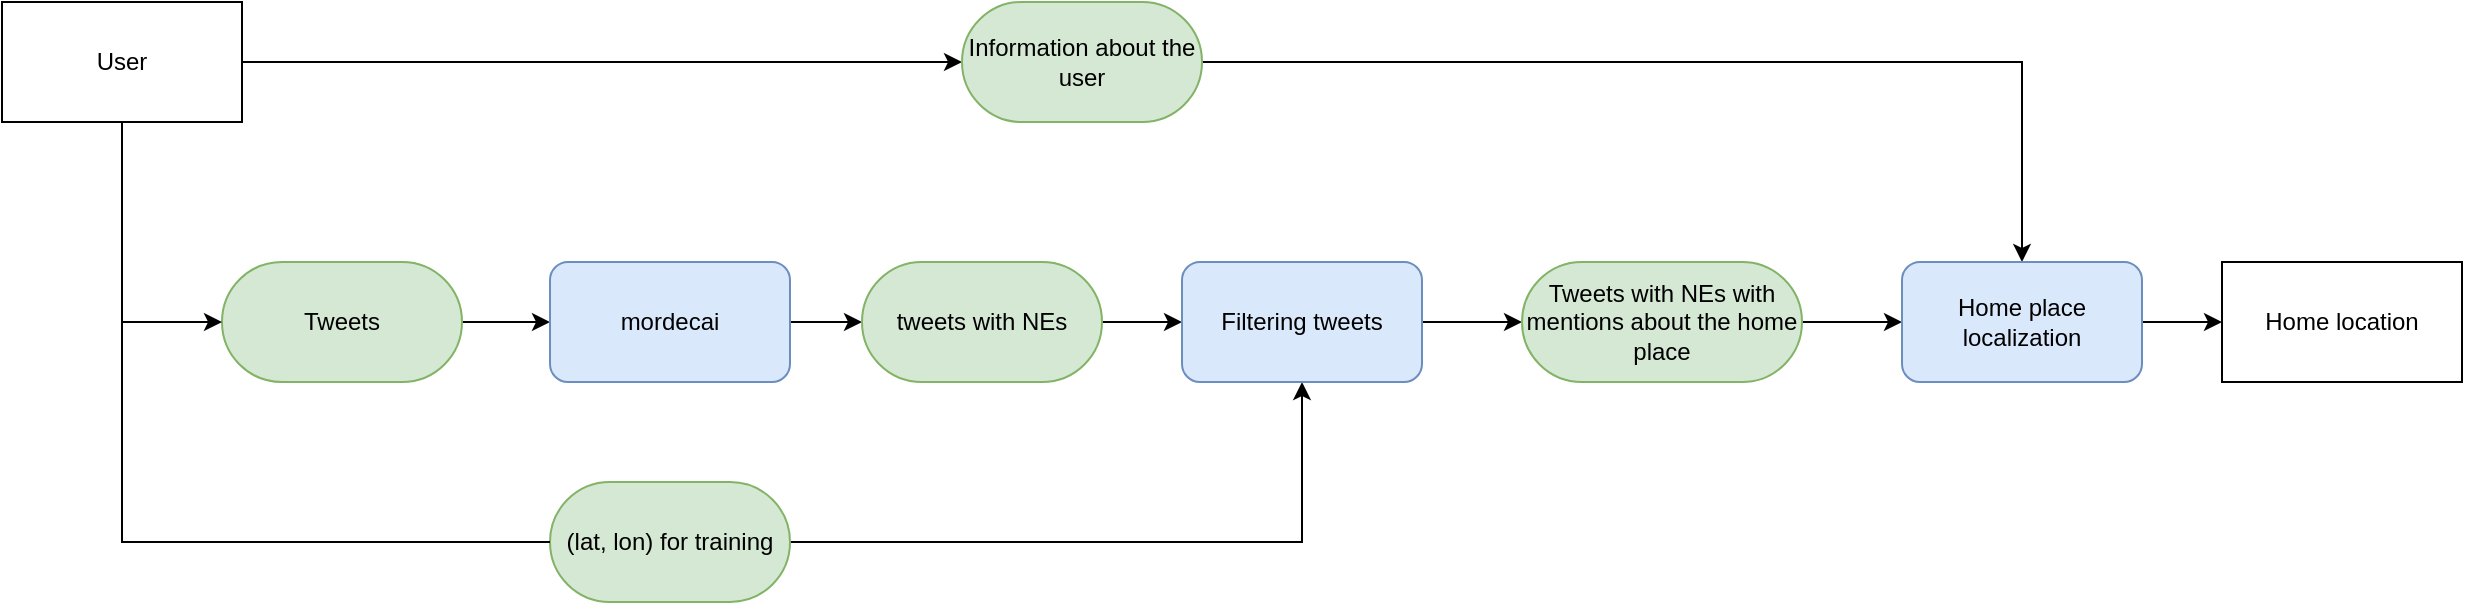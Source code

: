 <mxfile version="14.8.1" type="github">
  <diagram id="P6BvJFfcuxhLJJVQvCdm" name="Page-1">
    <mxGraphModel dx="1422" dy="737" grid="1" gridSize="10" guides="1" tooltips="1" connect="1" arrows="1" fold="1" page="1" pageScale="1" pageWidth="827" pageHeight="1169" math="0" shadow="0">
      <root>
        <mxCell id="0" />
        <mxCell id="1" parent="0" />
        <mxCell id="qQ_T5CTiI8coLUywcJNy-3" value="" style="edgeStyle=orthogonalEdgeStyle;rounded=0;orthogonalLoop=1;jettySize=auto;html=1;" edge="1" parent="1" source="qQ_T5CTiI8coLUywcJNy-1" target="qQ_T5CTiI8coLUywcJNy-2">
          <mxGeometry relative="1" as="geometry" />
        </mxCell>
        <mxCell id="qQ_T5CTiI8coLUywcJNy-1" value="Tweets" style="rounded=1;whiteSpace=wrap;html=1;arcSize=50;fillColor=#d5e8d4;strokeColor=#82b366;" vertex="1" parent="1">
          <mxGeometry x="130" y="280" width="120" height="60" as="geometry" />
        </mxCell>
        <mxCell id="qQ_T5CTiI8coLUywcJNy-10" value="" style="edgeStyle=orthogonalEdgeStyle;rounded=0;orthogonalLoop=1;jettySize=auto;html=1;" edge="1" parent="1" source="qQ_T5CTiI8coLUywcJNy-2" target="qQ_T5CTiI8coLUywcJNy-9">
          <mxGeometry relative="1" as="geometry" />
        </mxCell>
        <mxCell id="qQ_T5CTiI8coLUywcJNy-2" value="mordecai" style="whiteSpace=wrap;html=1;rounded=1;fillColor=#dae8fc;strokeColor=#6c8ebf;" vertex="1" parent="1">
          <mxGeometry x="294" y="280" width="120" height="60" as="geometry" />
        </mxCell>
        <mxCell id="qQ_T5CTiI8coLUywcJNy-6" style="edgeStyle=orthogonalEdgeStyle;rounded=0;orthogonalLoop=1;jettySize=auto;html=1;entryX=0;entryY=0.5;entryDx=0;entryDy=0;exitX=0.5;exitY=1;exitDx=0;exitDy=0;" edge="1" parent="1" source="qQ_T5CTiI8coLUywcJNy-4" target="qQ_T5CTiI8coLUywcJNy-1">
          <mxGeometry relative="1" as="geometry" />
        </mxCell>
        <mxCell id="qQ_T5CTiI8coLUywcJNy-8" style="edgeStyle=orthogonalEdgeStyle;rounded=0;orthogonalLoop=1;jettySize=auto;html=1;entryX=0;entryY=0.5;entryDx=0;entryDy=0;" edge="1" parent="1" source="qQ_T5CTiI8coLUywcJNy-4" target="qQ_T5CTiI8coLUywcJNy-7">
          <mxGeometry relative="1" as="geometry" />
        </mxCell>
        <mxCell id="qQ_T5CTiI8coLUywcJNy-13" style="edgeStyle=orthogonalEdgeStyle;rounded=0;orthogonalLoop=1;jettySize=auto;html=1;startArrow=none;entryX=0.5;entryY=1;entryDx=0;entryDy=0;" edge="1" parent="1" source="qQ_T5CTiI8coLUywcJNy-14" target="qQ_T5CTiI8coLUywcJNy-11">
          <mxGeometry relative="1" as="geometry">
            <Array as="points" />
          </mxGeometry>
        </mxCell>
        <mxCell id="qQ_T5CTiI8coLUywcJNy-4" value="User" style="rounded=0;whiteSpace=wrap;html=1;" vertex="1" parent="1">
          <mxGeometry x="20" y="150" width="120" height="60" as="geometry" />
        </mxCell>
        <mxCell id="qQ_T5CTiI8coLUywcJNy-20" style="edgeStyle=orthogonalEdgeStyle;rounded=0;orthogonalLoop=1;jettySize=auto;html=1;entryX=0.5;entryY=0;entryDx=0;entryDy=0;" edge="1" parent="1" source="qQ_T5CTiI8coLUywcJNy-7" target="qQ_T5CTiI8coLUywcJNy-18">
          <mxGeometry relative="1" as="geometry" />
        </mxCell>
        <mxCell id="qQ_T5CTiI8coLUywcJNy-7" value="Information about the user" style="rounded=1;whiteSpace=wrap;html=1;arcSize=50;fillColor=#d5e8d4;strokeColor=#82b366;" vertex="1" parent="1">
          <mxGeometry x="500" y="150" width="120" height="60" as="geometry" />
        </mxCell>
        <mxCell id="qQ_T5CTiI8coLUywcJNy-12" value="" style="edgeStyle=orthogonalEdgeStyle;rounded=0;orthogonalLoop=1;jettySize=auto;html=1;" edge="1" parent="1" source="qQ_T5CTiI8coLUywcJNy-9" target="qQ_T5CTiI8coLUywcJNy-11">
          <mxGeometry relative="1" as="geometry" />
        </mxCell>
        <mxCell id="qQ_T5CTiI8coLUywcJNy-9" value="tweets with NEs" style="whiteSpace=wrap;html=1;rounded=1;arcSize=50;fillColor=#d5e8d4;strokeColor=#82b366;" vertex="1" parent="1">
          <mxGeometry x="450" y="280" width="120" height="60" as="geometry" />
        </mxCell>
        <mxCell id="qQ_T5CTiI8coLUywcJNy-17" value="" style="edgeStyle=orthogonalEdgeStyle;rounded=0;orthogonalLoop=1;jettySize=auto;html=1;" edge="1" parent="1" source="qQ_T5CTiI8coLUywcJNy-11" target="qQ_T5CTiI8coLUywcJNy-16">
          <mxGeometry relative="1" as="geometry" />
        </mxCell>
        <mxCell id="qQ_T5CTiI8coLUywcJNy-11" value="Filtering tweets" style="whiteSpace=wrap;html=1;rounded=1;fillColor=#dae8fc;strokeColor=#6c8ebf;" vertex="1" parent="1">
          <mxGeometry x="610" y="280" width="120" height="60" as="geometry" />
        </mxCell>
        <mxCell id="qQ_T5CTiI8coLUywcJNy-14" value="(lat, lon) for training" style="rounded=1;whiteSpace=wrap;html=1;arcSize=50;fillColor=#d5e8d4;strokeColor=#82b366;" vertex="1" parent="1">
          <mxGeometry x="294" y="390" width="120" height="60" as="geometry" />
        </mxCell>
        <mxCell id="qQ_T5CTiI8coLUywcJNy-15" value="" style="edgeStyle=orthogonalEdgeStyle;rounded=0;orthogonalLoop=1;jettySize=auto;html=1;endArrow=none;exitX=0.5;exitY=1;exitDx=0;exitDy=0;" edge="1" parent="1" source="qQ_T5CTiI8coLUywcJNy-4" target="qQ_T5CTiI8coLUywcJNy-14">
          <mxGeometry relative="1" as="geometry">
            <mxPoint x="80" y="210" as="sourcePoint" />
            <mxPoint x="890" y="340" as="targetPoint" />
            <Array as="points">
              <mxPoint x="80" y="420" />
            </Array>
          </mxGeometry>
        </mxCell>
        <mxCell id="qQ_T5CTiI8coLUywcJNy-19" value="" style="edgeStyle=orthogonalEdgeStyle;rounded=0;orthogonalLoop=1;jettySize=auto;html=1;" edge="1" parent="1" source="qQ_T5CTiI8coLUywcJNy-16" target="qQ_T5CTiI8coLUywcJNy-18">
          <mxGeometry relative="1" as="geometry" />
        </mxCell>
        <mxCell id="qQ_T5CTiI8coLUywcJNy-16" value="Tweets with NEs with mentions about the home place" style="whiteSpace=wrap;html=1;rounded=1;arcSize=50;fillColor=#d5e8d4;strokeColor=#82b366;" vertex="1" parent="1">
          <mxGeometry x="780" y="280" width="140" height="60" as="geometry" />
        </mxCell>
        <mxCell id="qQ_T5CTiI8coLUywcJNy-22" style="edgeStyle=orthogonalEdgeStyle;rounded=0;orthogonalLoop=1;jettySize=auto;html=1;" edge="1" parent="1" source="qQ_T5CTiI8coLUywcJNy-18" target="qQ_T5CTiI8coLUywcJNy-21">
          <mxGeometry relative="1" as="geometry" />
        </mxCell>
        <mxCell id="qQ_T5CTiI8coLUywcJNy-18" value="Home place localization" style="whiteSpace=wrap;html=1;rounded=1;fillColor=#dae8fc;strokeColor=#6c8ebf;" vertex="1" parent="1">
          <mxGeometry x="970" y="280" width="120" height="60" as="geometry" />
        </mxCell>
        <mxCell id="qQ_T5CTiI8coLUywcJNy-21" value="Home location" style="rounded=0;whiteSpace=wrap;html=1;" vertex="1" parent="1">
          <mxGeometry x="1130" y="280" width="120" height="60" as="geometry" />
        </mxCell>
      </root>
    </mxGraphModel>
  </diagram>
</mxfile>
